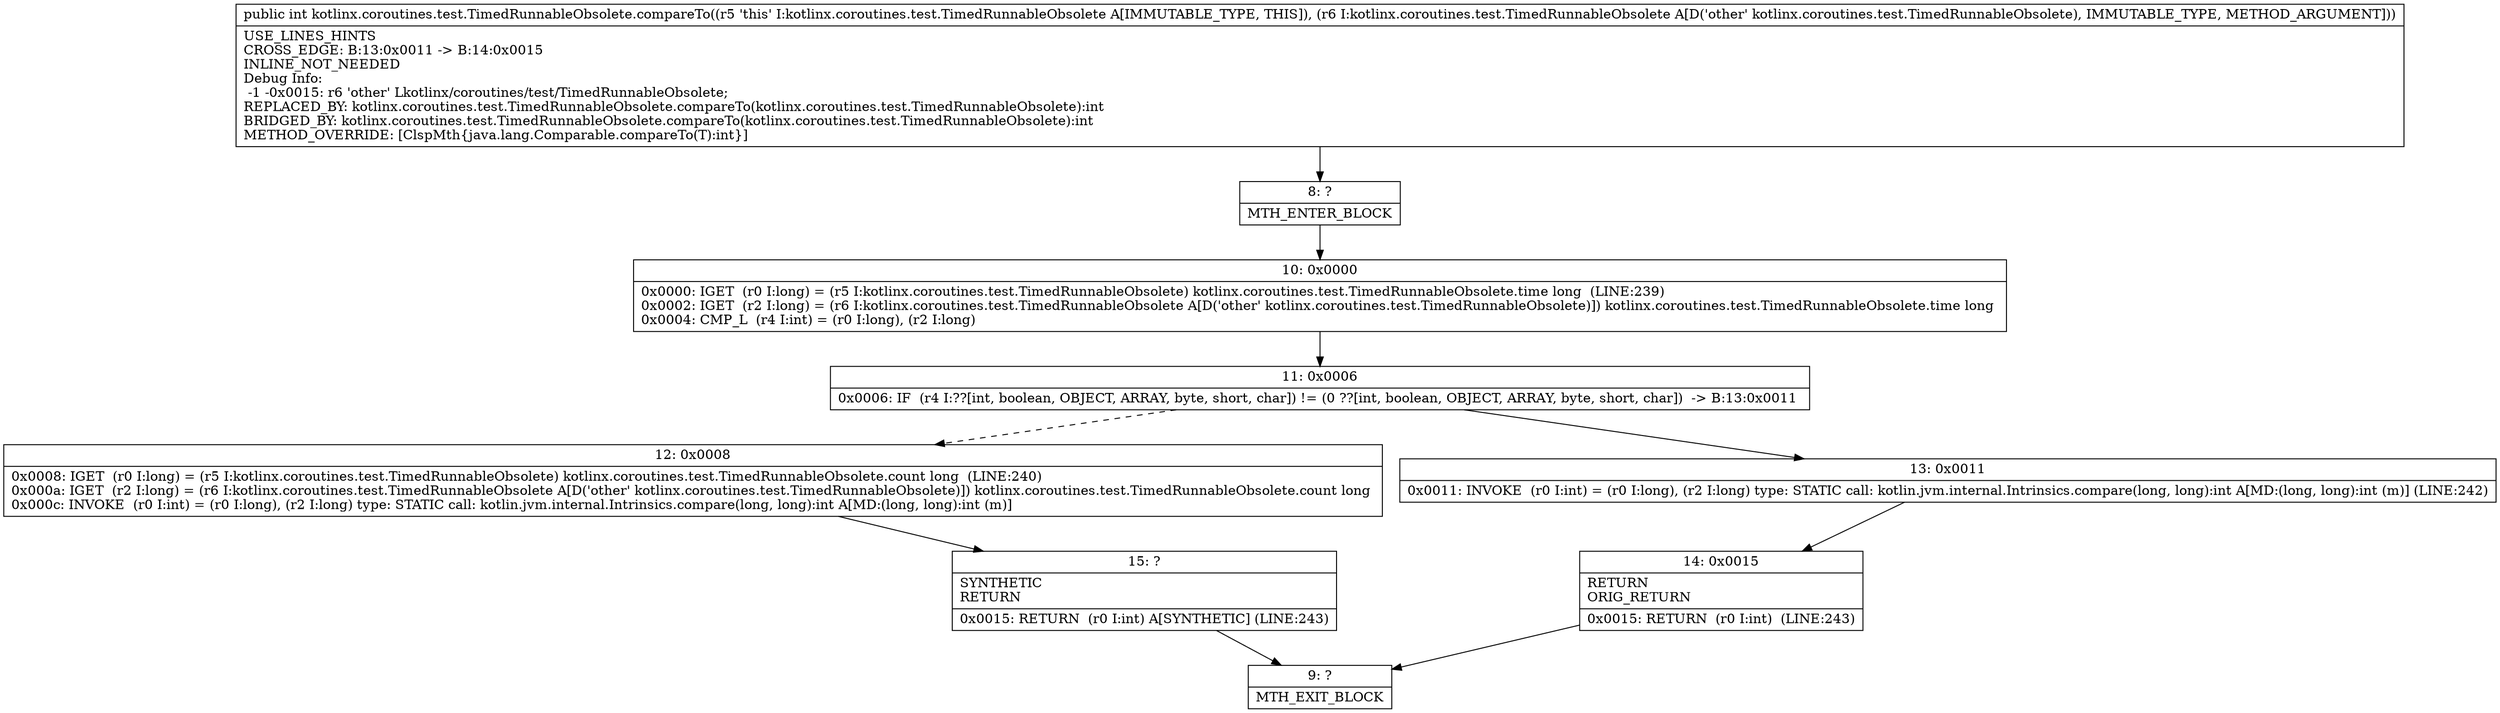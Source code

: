 digraph "CFG forkotlinx.coroutines.test.TimedRunnableObsolete.compareTo(Lkotlinx\/coroutines\/test\/TimedRunnableObsolete;)I" {
Node_8 [shape=record,label="{8\:\ ?|MTH_ENTER_BLOCK\l}"];
Node_10 [shape=record,label="{10\:\ 0x0000|0x0000: IGET  (r0 I:long) = (r5 I:kotlinx.coroutines.test.TimedRunnableObsolete) kotlinx.coroutines.test.TimedRunnableObsolete.time long  (LINE:239)\l0x0002: IGET  (r2 I:long) = (r6 I:kotlinx.coroutines.test.TimedRunnableObsolete A[D('other' kotlinx.coroutines.test.TimedRunnableObsolete)]) kotlinx.coroutines.test.TimedRunnableObsolete.time long \l0x0004: CMP_L  (r4 I:int) = (r0 I:long), (r2 I:long) \l}"];
Node_11 [shape=record,label="{11\:\ 0x0006|0x0006: IF  (r4 I:??[int, boolean, OBJECT, ARRAY, byte, short, char]) != (0 ??[int, boolean, OBJECT, ARRAY, byte, short, char])  \-\> B:13:0x0011 \l}"];
Node_12 [shape=record,label="{12\:\ 0x0008|0x0008: IGET  (r0 I:long) = (r5 I:kotlinx.coroutines.test.TimedRunnableObsolete) kotlinx.coroutines.test.TimedRunnableObsolete.count long  (LINE:240)\l0x000a: IGET  (r2 I:long) = (r6 I:kotlinx.coroutines.test.TimedRunnableObsolete A[D('other' kotlinx.coroutines.test.TimedRunnableObsolete)]) kotlinx.coroutines.test.TimedRunnableObsolete.count long \l0x000c: INVOKE  (r0 I:int) = (r0 I:long), (r2 I:long) type: STATIC call: kotlin.jvm.internal.Intrinsics.compare(long, long):int A[MD:(long, long):int (m)]\l}"];
Node_15 [shape=record,label="{15\:\ ?|SYNTHETIC\lRETURN\l|0x0015: RETURN  (r0 I:int) A[SYNTHETIC] (LINE:243)\l}"];
Node_9 [shape=record,label="{9\:\ ?|MTH_EXIT_BLOCK\l}"];
Node_13 [shape=record,label="{13\:\ 0x0011|0x0011: INVOKE  (r0 I:int) = (r0 I:long), (r2 I:long) type: STATIC call: kotlin.jvm.internal.Intrinsics.compare(long, long):int A[MD:(long, long):int (m)] (LINE:242)\l}"];
Node_14 [shape=record,label="{14\:\ 0x0015|RETURN\lORIG_RETURN\l|0x0015: RETURN  (r0 I:int)  (LINE:243)\l}"];
MethodNode[shape=record,label="{public int kotlinx.coroutines.test.TimedRunnableObsolete.compareTo((r5 'this' I:kotlinx.coroutines.test.TimedRunnableObsolete A[IMMUTABLE_TYPE, THIS]), (r6 I:kotlinx.coroutines.test.TimedRunnableObsolete A[D('other' kotlinx.coroutines.test.TimedRunnableObsolete), IMMUTABLE_TYPE, METHOD_ARGUMENT]))  | USE_LINES_HINTS\lCROSS_EDGE: B:13:0x0011 \-\> B:14:0x0015\lINLINE_NOT_NEEDED\lDebug Info:\l  \-1 \-0x0015: r6 'other' Lkotlinx\/coroutines\/test\/TimedRunnableObsolete;\lREPLACED_BY: kotlinx.coroutines.test.TimedRunnableObsolete.compareTo(kotlinx.coroutines.test.TimedRunnableObsolete):int\lBRIDGED_BY: kotlinx.coroutines.test.TimedRunnableObsolete.compareTo(kotlinx.coroutines.test.TimedRunnableObsolete):int\lMETHOD_OVERRIDE: [ClspMth\{java.lang.Comparable.compareTo(T):int\}]\l}"];
MethodNode -> Node_8;Node_8 -> Node_10;
Node_10 -> Node_11;
Node_11 -> Node_12[style=dashed];
Node_11 -> Node_13;
Node_12 -> Node_15;
Node_15 -> Node_9;
Node_13 -> Node_14;
Node_14 -> Node_9;
}

